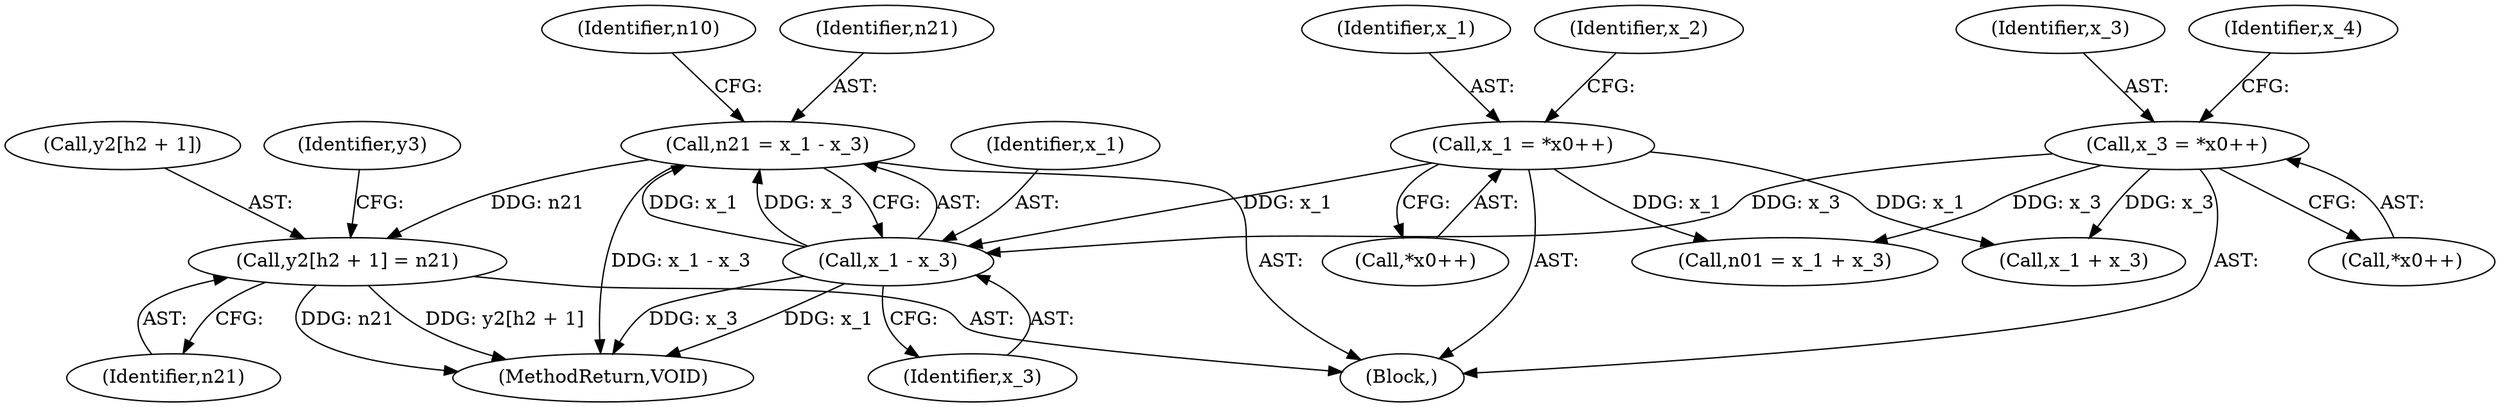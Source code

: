 digraph "0_Android_04e8cd58f075bec5892e369c8deebca9c67e855c@pointer" {
"1000336" [label="(Call,y2[h2 + 1] = n21)"];
"1000282" [label="(Call,n21 = x_1 - x_3)"];
"1000284" [label="(Call,x_1 - x_3)"];
"1000232" [label="(Call,x_1 = *x0++)"];
"1000242" [label="(Call,x_3 = *x0++)"];
"1000243" [label="(Identifier,x_3)"];
"1000219" [label="(Block,)"];
"1000345" [label="(Identifier,y3)"];
"1000288" [label="(Identifier,n10)"];
"1000242" [label="(Call,x_3 = *x0++)"];
"1000232" [label="(Call,x_1 = *x0++)"];
"1000505" [label="(MethodReturn,VOID)"];
"1000274" [label="(Call,x_1 + x_3)"];
"1000284" [label="(Call,x_1 - x_3)"];
"1000233" [label="(Identifier,x_1)"];
"1000248" [label="(Identifier,x_4)"];
"1000336" [label="(Call,y2[h2 + 1] = n21)"];
"1000286" [label="(Identifier,x_3)"];
"1000283" [label="(Identifier,n21)"];
"1000342" [label="(Identifier,n21)"];
"1000244" [label="(Call,*x0++)"];
"1000282" [label="(Call,n21 = x_1 - x_3)"];
"1000285" [label="(Identifier,x_1)"];
"1000337" [label="(Call,y2[h2 + 1])"];
"1000234" [label="(Call,*x0++)"];
"1000238" [label="(Identifier,x_2)"];
"1000272" [label="(Call,n01 = x_1 + x_3)"];
"1000336" -> "1000219"  [label="AST: "];
"1000336" -> "1000342"  [label="CFG: "];
"1000337" -> "1000336"  [label="AST: "];
"1000342" -> "1000336"  [label="AST: "];
"1000345" -> "1000336"  [label="CFG: "];
"1000336" -> "1000505"  [label="DDG: n21"];
"1000336" -> "1000505"  [label="DDG: y2[h2 + 1]"];
"1000282" -> "1000336"  [label="DDG: n21"];
"1000282" -> "1000219"  [label="AST: "];
"1000282" -> "1000284"  [label="CFG: "];
"1000283" -> "1000282"  [label="AST: "];
"1000284" -> "1000282"  [label="AST: "];
"1000288" -> "1000282"  [label="CFG: "];
"1000282" -> "1000505"  [label="DDG: x_1 - x_3"];
"1000284" -> "1000282"  [label="DDG: x_1"];
"1000284" -> "1000282"  [label="DDG: x_3"];
"1000284" -> "1000286"  [label="CFG: "];
"1000285" -> "1000284"  [label="AST: "];
"1000286" -> "1000284"  [label="AST: "];
"1000284" -> "1000505"  [label="DDG: x_3"];
"1000284" -> "1000505"  [label="DDG: x_1"];
"1000232" -> "1000284"  [label="DDG: x_1"];
"1000242" -> "1000284"  [label="DDG: x_3"];
"1000232" -> "1000219"  [label="AST: "];
"1000232" -> "1000234"  [label="CFG: "];
"1000233" -> "1000232"  [label="AST: "];
"1000234" -> "1000232"  [label="AST: "];
"1000238" -> "1000232"  [label="CFG: "];
"1000232" -> "1000272"  [label="DDG: x_1"];
"1000232" -> "1000274"  [label="DDG: x_1"];
"1000242" -> "1000219"  [label="AST: "];
"1000242" -> "1000244"  [label="CFG: "];
"1000243" -> "1000242"  [label="AST: "];
"1000244" -> "1000242"  [label="AST: "];
"1000248" -> "1000242"  [label="CFG: "];
"1000242" -> "1000272"  [label="DDG: x_3"];
"1000242" -> "1000274"  [label="DDG: x_3"];
}
